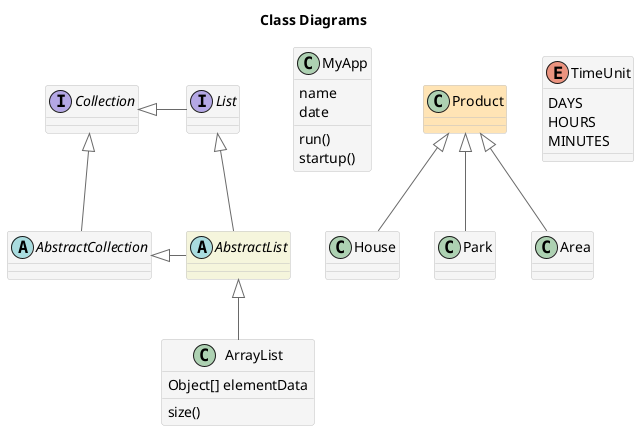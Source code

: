 @startuml
skinparam class {
  BackgroundColor WhiteSmoke 
  ArrowColor DimGray
  BorderColor Silver
}

skinparam stereotype {
  CBackgroundColor WhiteSmoke
  IBackgroundColor Azure
  ABackgroundColor FloralWhite
  EBackgroundColor GhostWhite
}

title Class Diagrams

abstract class AbstractList #Beige
abstract AbstractCollection
interface List
interface Collection

class MyApp {
  name
  date
  run()
  startup()
}

class Product #Moccasin {

}

class House {

}

Product <|-- House
Product <|-- Park
Product <|-- Area


List <|-- AbstractList
Collection <|-- AbstractCollection

Collection <|- List
AbstractCollection <|- AbstractList
AbstractList <|-- ArrayList

class ArrayList {
  Object[] elementData
  size()
}

enum TimeUnit {
  DAYS
  HOURS
  MINUTES
}
@enduml